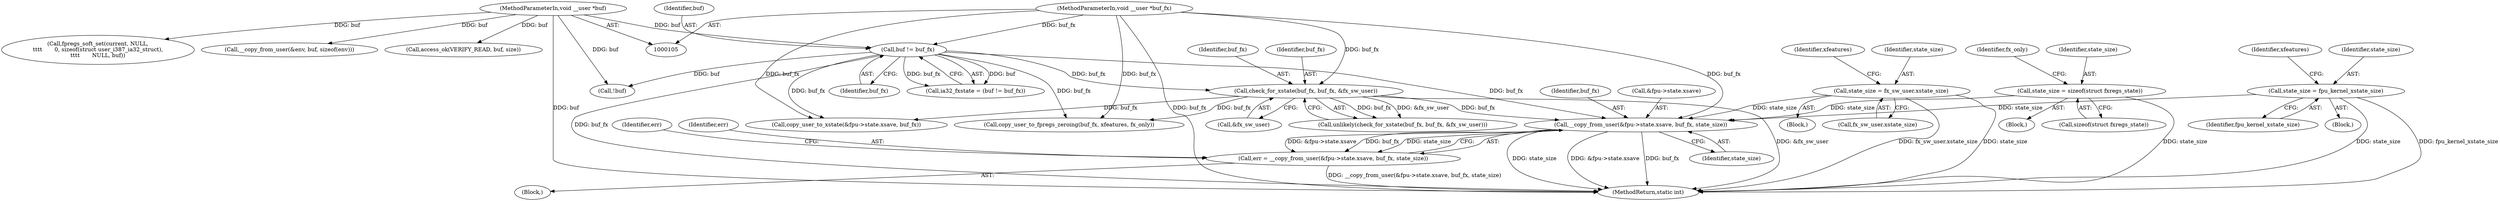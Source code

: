 digraph "0_linux_814fb7bb7db5433757d76f4c4502c96fc53b0b5e_0@API" {
"1000251" [label="(Call,__copy_from_user(&fpu->state.xsave, buf_fx, state_size))"];
"1000188" [label="(Call,check_for_xstate(buf_fx, buf_fx, &fx_sw_user))"];
"1000113" [label="(Call,buf != buf_fx)"];
"1000106" [label="(MethodParameterIn,void __user *buf)"];
"1000107" [label="(MethodParameterIn,void __user *buf_fx)"];
"1000205" [label="(Call,state_size = fx_sw_user.xstate_size)"];
"1000194" [label="(Call,state_size = sizeof(struct fxregs_state))"];
"1000130" [label="(Call,state_size = fpu_kernel_xstate_size)"];
"1000249" [label="(Call,err = __copy_from_user(&fpu->state.xsave, buf_fx, state_size))"];
"1000251" [label="(Call,__copy_from_user(&fpu->state.xsave, buf_fx, state_size))"];
"1000135" [label="(Identifier,xfeatures)"];
"1000249" [label="(Call,err = __copy_from_user(&fpu->state.xsave, buf_fx, state_size))"];
"1000158" [label="(Call,access_ok(VERIFY_READ, buf, size))"];
"1000261" [label="(Identifier,err)"];
"1000191" [label="(Call,&fx_sw_user)"];
"1000111" [label="(Call,ia32_fxstate = (buf != buf_fx))"];
"1000187" [label="(Call,unlikely(check_for_xstate(buf_fx, buf_fx, &fx_sw_user)))"];
"1000115" [label="(Identifier,buf_fx)"];
"1000320" [label="(MethodReturn,static int)"];
"1000132" [label="(Identifier,fpu_kernel_xstate_size)"];
"1000250" [label="(Identifier,err)"];
"1000194" [label="(Call,state_size = sizeof(struct fxregs_state))"];
"1000130" [label="(Call,state_size = fpu_kernel_xstate_size)"];
"1000199" [label="(Identifier,fx_only)"];
"1000204" [label="(Block,)"];
"1000189" [label="(Identifier,buf_fx)"];
"1000211" [label="(Identifier,xfeatures)"];
"1000109" [label="(Block,)"];
"1000107" [label="(MethodParameterIn,void __user *buf_fx)"];
"1000188" [label="(Call,check_for_xstate(buf_fx, buf_fx, &fx_sw_user))"];
"1000205" [label="(Call,state_size = fx_sw_user.xstate_size)"];
"1000196" [label="(Call,sizeof(struct fxregs_state))"];
"1000206" [label="(Identifier,state_size)"];
"1000131" [label="(Identifier,state_size)"];
"1000239" [label="(Call,copy_user_to_xstate(&fpu->state.xsave, buf_fx))"];
"1000149" [label="(Call,!buf)"];
"1000258" [label="(Identifier,buf_fx)"];
"1000190" [label="(Identifier,buf_fx)"];
"1000195" [label="(Identifier,state_size)"];
"1000113" [label="(Call,buf != buf_fx)"];
"1000173" [label="(Call,fpregs_soft_set(current, NULL,\n\t\t\t\t       0, sizeof(struct user_i387_ia32_struct),\n\t\t\t\t       NULL, buf))"];
"1000114" [label="(Identifier,buf)"];
"1000308" [label="(Call,copy_user_to_fpregs_zeroing(buf_fx, xfeatures, fx_only))"];
"1000259" [label="(Identifier,state_size)"];
"1000193" [label="(Block,)"];
"1000252" [label="(Call,&fpu->state.xsave)"];
"1000207" [label="(Call,fx_sw_user.xstate_size)"];
"1000106" [label="(MethodParameterIn,void __user *buf)"];
"1000267" [label="(Call,__copy_from_user(&env, buf, sizeof(env)))"];
"1000248" [label="(Block,)"];
"1000251" -> "1000249"  [label="AST: "];
"1000251" -> "1000259"  [label="CFG: "];
"1000252" -> "1000251"  [label="AST: "];
"1000258" -> "1000251"  [label="AST: "];
"1000259" -> "1000251"  [label="AST: "];
"1000249" -> "1000251"  [label="CFG: "];
"1000251" -> "1000320"  [label="DDG: state_size"];
"1000251" -> "1000320"  [label="DDG: &fpu->state.xsave"];
"1000251" -> "1000320"  [label="DDG: buf_fx"];
"1000251" -> "1000249"  [label="DDG: &fpu->state.xsave"];
"1000251" -> "1000249"  [label="DDG: buf_fx"];
"1000251" -> "1000249"  [label="DDG: state_size"];
"1000188" -> "1000251"  [label="DDG: buf_fx"];
"1000113" -> "1000251"  [label="DDG: buf_fx"];
"1000107" -> "1000251"  [label="DDG: buf_fx"];
"1000205" -> "1000251"  [label="DDG: state_size"];
"1000194" -> "1000251"  [label="DDG: state_size"];
"1000130" -> "1000251"  [label="DDG: state_size"];
"1000188" -> "1000187"  [label="AST: "];
"1000188" -> "1000191"  [label="CFG: "];
"1000189" -> "1000188"  [label="AST: "];
"1000190" -> "1000188"  [label="AST: "];
"1000191" -> "1000188"  [label="AST: "];
"1000187" -> "1000188"  [label="CFG: "];
"1000188" -> "1000320"  [label="DDG: &fx_sw_user"];
"1000188" -> "1000187"  [label="DDG: buf_fx"];
"1000188" -> "1000187"  [label="DDG: &fx_sw_user"];
"1000113" -> "1000188"  [label="DDG: buf_fx"];
"1000107" -> "1000188"  [label="DDG: buf_fx"];
"1000188" -> "1000239"  [label="DDG: buf_fx"];
"1000188" -> "1000308"  [label="DDG: buf_fx"];
"1000113" -> "1000111"  [label="AST: "];
"1000113" -> "1000115"  [label="CFG: "];
"1000114" -> "1000113"  [label="AST: "];
"1000115" -> "1000113"  [label="AST: "];
"1000111" -> "1000113"  [label="CFG: "];
"1000113" -> "1000320"  [label="DDG: buf_fx"];
"1000113" -> "1000111"  [label="DDG: buf"];
"1000113" -> "1000111"  [label="DDG: buf_fx"];
"1000106" -> "1000113"  [label="DDG: buf"];
"1000107" -> "1000113"  [label="DDG: buf_fx"];
"1000113" -> "1000149"  [label="DDG: buf"];
"1000113" -> "1000239"  [label="DDG: buf_fx"];
"1000113" -> "1000308"  [label="DDG: buf_fx"];
"1000106" -> "1000105"  [label="AST: "];
"1000106" -> "1000320"  [label="DDG: buf"];
"1000106" -> "1000149"  [label="DDG: buf"];
"1000106" -> "1000158"  [label="DDG: buf"];
"1000106" -> "1000173"  [label="DDG: buf"];
"1000106" -> "1000267"  [label="DDG: buf"];
"1000107" -> "1000105"  [label="AST: "];
"1000107" -> "1000320"  [label="DDG: buf_fx"];
"1000107" -> "1000239"  [label="DDG: buf_fx"];
"1000107" -> "1000308"  [label="DDG: buf_fx"];
"1000205" -> "1000204"  [label="AST: "];
"1000205" -> "1000207"  [label="CFG: "];
"1000206" -> "1000205"  [label="AST: "];
"1000207" -> "1000205"  [label="AST: "];
"1000211" -> "1000205"  [label="CFG: "];
"1000205" -> "1000320"  [label="DDG: state_size"];
"1000205" -> "1000320"  [label="DDG: fx_sw_user.xstate_size"];
"1000194" -> "1000193"  [label="AST: "];
"1000194" -> "1000196"  [label="CFG: "];
"1000195" -> "1000194"  [label="AST: "];
"1000196" -> "1000194"  [label="AST: "];
"1000199" -> "1000194"  [label="CFG: "];
"1000194" -> "1000320"  [label="DDG: state_size"];
"1000130" -> "1000109"  [label="AST: "];
"1000130" -> "1000132"  [label="CFG: "];
"1000131" -> "1000130"  [label="AST: "];
"1000132" -> "1000130"  [label="AST: "];
"1000135" -> "1000130"  [label="CFG: "];
"1000130" -> "1000320"  [label="DDG: fpu_kernel_xstate_size"];
"1000130" -> "1000320"  [label="DDG: state_size"];
"1000249" -> "1000248"  [label="AST: "];
"1000250" -> "1000249"  [label="AST: "];
"1000261" -> "1000249"  [label="CFG: "];
"1000249" -> "1000320"  [label="DDG: __copy_from_user(&fpu->state.xsave, buf_fx, state_size)"];
}
